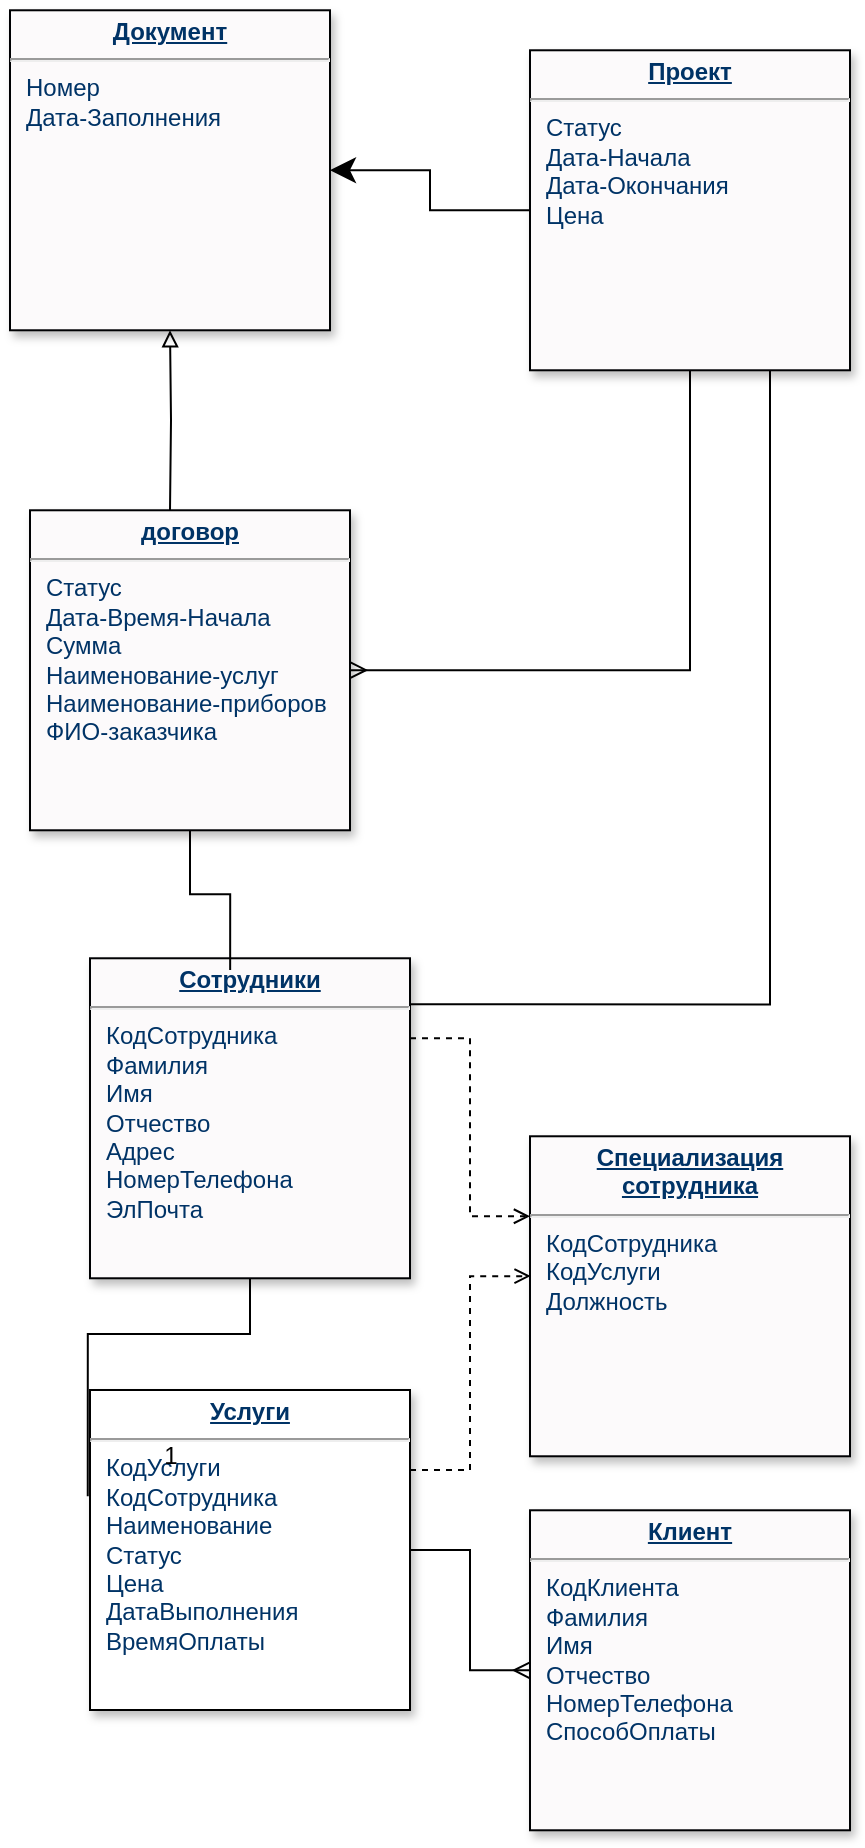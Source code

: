 <mxfile version="12.3.9" type="github" pages="1"><diagram name="Page-1" id="efa7a0a1-bf9b-a30e-e6df-94a7791c09e9"><mxGraphModel dx="1024" dy="494" grid="1" gridSize="10" guides="1" tooltips="1" connect="1" arrows="1" fold="1" page="1" pageScale="1" pageWidth="826" pageHeight="1169" background="#ffffff" math="0" shadow="0"><root><mxCell id="0"/><mxCell id="1" parent="0"/><mxCell id="QXTX5LPbQ-DgdUhI-dT8-139" style="edgeStyle=orthogonalEdgeStyle;rounded=0;orthogonalLoop=1;jettySize=auto;html=1;exitX=1;exitY=0.25;exitDx=0;exitDy=0;entryX=0.002;entryY=0.437;entryDx=0;entryDy=0;entryPerimeter=0;dashed=1;endArrow=open;endFill=0;" parent="1" source="21" target="QXTX5LPbQ-DgdUhI-dT8-136" edge="1"><mxGeometry relative="1" as="geometry"/></mxCell><mxCell id="QXTX5LPbQ-DgdUhI-dT8-171" style="edgeStyle=orthogonalEdgeStyle;rounded=0;orthogonalLoop=1;jettySize=auto;html=1;exitX=1;exitY=0.5;exitDx=0;exitDy=0;entryX=0;entryY=0.5;entryDx=0;entryDy=0;startArrow=none;startFill=0;endArrow=ERmany;endFill=0;targetPerimeterSpacing=0;" parent="1" source="21" target="QXTX5LPbQ-DgdUhI-dT8-170" edge="1"><mxGeometry relative="1" as="geometry"/></mxCell><mxCell id="21" value="&lt;p style=&quot;margin: 0px ; margin-top: 4px ; text-align: center ; text-decoration: underline&quot;&gt;&lt;b&gt;Услуги&lt;/b&gt;&lt;/p&gt;&lt;hr&gt;&lt;p style=&quot;margin: 0px ; margin-left: 8px&quot;&gt;КодУслуги&lt;/p&gt;&lt;p style=&quot;margin: 0px ; margin-left: 8px&quot;&gt;КодСотрудника&lt;br&gt;Наименование&lt;br&gt;Статус&lt;/p&gt;&lt;p style=&quot;margin: 0px ; margin-left: 8px&quot;&gt;Цена&lt;br&gt;ДатаВыполнения&lt;/p&gt;&lt;p style=&quot;margin: 0px ; margin-left: 8px&quot;&gt;ВремяОплаты&lt;/p&gt;" style="verticalAlign=top;align=left;overflow=fill;fontSize=12;fontFamily=Helvetica;html=1;strokeColor=#000000;shadow=1;fillColor=#FFFFFF;fontColor=#003366" parent="1" vertex="1"><mxGeometry x="60" y="720.0" width="160" height="160" as="geometry"/></mxCell><mxCell id="QXTX5LPbQ-DgdUhI-dT8-160" style="edgeStyle=orthogonalEdgeStyle;rounded=0;orthogonalLoop=1;jettySize=auto;html=1;entryX=0;entryY=0.25;entryDx=0;entryDy=0;startArrow=none;startFill=0;endArrow=open;endFill=0;targetPerimeterSpacing=0;dashed=1;exitX=1;exitY=0.25;exitDx=0;exitDy=0;" parent="1" source="25" target="QXTX5LPbQ-DgdUhI-dT8-136" edge="1"><mxGeometry relative="1" as="geometry"><mxPoint x="484" y="550" as="sourcePoint"/></mxGeometry></mxCell><mxCell id="QXTX5LPbQ-DgdUhI-dT8-165" style="edgeStyle=orthogonalEdgeStyle;rounded=0;orthogonalLoop=1;jettySize=auto;html=1;exitX=0.5;exitY=1;exitDx=0;exitDy=0;entryX=-0.007;entryY=0.332;entryDx=0;entryDy=0;entryPerimeter=0;startArrow=none;startFill=0;endArrow=none;endFill=0;targetPerimeterSpacing=0;" parent="1" source="25" target="21" edge="1"><mxGeometry relative="1" as="geometry"/></mxCell><mxCell id="25" value="&lt;p style=&quot;margin: 0px ; margin-top: 4px ; text-align: center ; text-decoration: underline&quot;&gt;&lt;strong&gt;Сотрудники&lt;/strong&gt;&lt;/p&gt;&lt;hr&gt;&lt;p style=&quot;margin: 0px ; margin-left: 8px&quot;&gt;КодСотрудника&lt;/p&gt;&lt;p style=&quot;margin: 0px ; margin-left: 8px&quot;&gt;Фамилия&lt;/p&gt;&lt;p style=&quot;margin: 0px ; margin-left: 8px&quot;&gt;Имя&lt;br&gt;Отчество&lt;/p&gt;&lt;p style=&quot;margin: 0px ; margin-left: 8px&quot;&gt;Адрес&lt;/p&gt;&lt;p style=&quot;margin: 0px ; margin-left: 8px&quot;&gt;НомерТелефона&lt;/p&gt;&lt;p style=&quot;margin: 0px ; margin-left: 8px&quot;&gt;ЭлПочта&lt;/p&gt;" style="verticalAlign=top;align=left;overflow=fill;fontSize=12;fontFamily=Helvetica;html=1;strokeColor=#000103;shadow=1;fillColor=#FCFAFB;fontColor=#003366" parent="1" vertex="1"><mxGeometry x="60.0" y="504.14" width="160" height="160" as="geometry"/></mxCell><mxCell id="QXTX5LPbQ-DgdUhI-dT8-136" value="&lt;p style=&quot;margin: 0px ; margin-top: 4px ; text-align: center ; text-decoration: underline&quot;&gt;&lt;strong&gt;Специализация &lt;br&gt;сотрудника&lt;/strong&gt;&lt;/p&gt;&lt;hr&gt;&lt;p style=&quot;margin: 0px ; margin-left: 8px&quot;&gt;КодСотрудника&lt;/p&gt;&lt;p style=&quot;margin: 0px ; margin-left: 8px&quot;&gt;КодУслуги&lt;/p&gt;&lt;p style=&quot;margin: 0px ; margin-left: 8px&quot;&gt;Должность&lt;/p&gt;" style="verticalAlign=top;align=left;overflow=fill;fontSize=12;fontFamily=Helvetica;html=1;strokeColor=#000103;shadow=1;fillColor=#FCFAFB;fontColor=#003366" parent="1" vertex="1"><mxGeometry x="280.0" y="593.14" width="160" height="160" as="geometry"/></mxCell><mxCell id="QXTX5LPbQ-DgdUhI-dT8-140" value="&lt;p style=&quot;margin: 0px ; margin-top: 4px ; text-align: center ; text-decoration: underline&quot;&gt;&lt;b&gt;Документ&lt;/b&gt;&lt;/p&gt;&lt;hr&gt;&lt;p style=&quot;margin: 0px ; margin-left: 8px&quot;&gt;Номер&lt;/p&gt;&lt;p style=&quot;margin: 0px ; margin-left: 8px&quot;&gt;Дата-Заполнения&lt;/p&gt;" style="verticalAlign=top;align=left;overflow=fill;fontSize=12;fontFamily=Helvetica;html=1;strokeColor=#000103;shadow=1;fillColor=#FCFAFB;fontColor=#003366" parent="1" vertex="1"><mxGeometry x="20.0" y="30.14" width="160" height="160" as="geometry"/></mxCell><mxCell id="QXTX5LPbQ-DgdUhI-dT8-146" style="edgeStyle=orthogonalEdgeStyle;rounded=0;orthogonalLoop=1;jettySize=auto;html=1;entryX=0.5;entryY=1;entryDx=0;entryDy=0;endArrow=block;endFill=0;targetPerimeterSpacing=0;" parent="1" target="QXTX5LPbQ-DgdUhI-dT8-140" edge="1"><mxGeometry relative="1" as="geometry"><mxPoint x="100" y="280" as="sourcePoint"/></mxGeometry></mxCell><mxCell id="QXTX5LPbQ-DgdUhI-dT8-154" style="rounded=0;orthogonalLoop=1;jettySize=auto;html=1;entryX=0.5;entryY=1;entryDx=0;entryDy=0;startArrow=ERmany;startFill=0;endArrow=none;endFill=0;targetPerimeterSpacing=0;edgeStyle=orthogonalEdgeStyle;" parent="1" source="QXTX5LPbQ-DgdUhI-dT8-141" target="QXTX5LPbQ-DgdUhI-dT8-142" edge="1"><mxGeometry relative="1" as="geometry"/></mxCell><mxCell id="QXTX5LPbQ-DgdUhI-dT8-162" style="edgeStyle=orthogonalEdgeStyle;rounded=0;orthogonalLoop=1;jettySize=auto;html=1;exitX=0.5;exitY=1;exitDx=0;exitDy=0;startArrow=none;startFill=0;endArrow=none;endFill=0;targetPerimeterSpacing=0;entryX=0.438;entryY=0.037;entryDx=0;entryDy=0;entryPerimeter=0;" parent="1" source="QXTX5LPbQ-DgdUhI-dT8-141" target="25" edge="1"><mxGeometry relative="1" as="geometry"><mxPoint x="130" y="500" as="targetPoint"/></mxGeometry></mxCell><mxCell id="QXTX5LPbQ-DgdUhI-dT8-141" value="&lt;p style=&quot;margin: 0px ; margin-top: 4px ; text-align: center ; text-decoration: underline&quot;&gt;&lt;b&gt;договор&lt;/b&gt;&lt;/p&gt;&lt;hr&gt;&lt;p style=&quot;margin: 0px ; margin-left: 8px&quot;&gt;Статус&lt;/p&gt;&lt;p style=&quot;margin: 0px ; margin-left: 8px&quot;&gt;Дата-Время-Начала&lt;/p&gt;&lt;p style=&quot;margin: 0px ; margin-left: 8px&quot;&gt;Сумма&lt;br&gt;Наименование-услуг&lt;/p&gt;&lt;p style=&quot;margin: 0px ; margin-left: 8px&quot;&gt;Наименование-приборов&lt;/p&gt;&lt;p style=&quot;margin: 0px ; margin-left: 8px&quot;&gt;ФИО-заказчика&lt;/p&gt;" style="verticalAlign=top;align=left;overflow=fill;fontSize=12;fontFamily=Helvetica;html=1;strokeColor=#000103;shadow=1;fillColor=#FCFAFB;fontColor=#003366" parent="1" vertex="1"><mxGeometry x="30.0" y="280.14" width="160" height="160" as="geometry"/></mxCell><mxCell id="QXTX5LPbQ-DgdUhI-dT8-163" style="edgeStyle=orthogonalEdgeStyle;rounded=0;orthogonalLoop=1;jettySize=auto;html=1;exitX=0.75;exitY=1;exitDx=0;exitDy=0;entryX=1.001;entryY=0.144;entryDx=0;entryDy=0;startArrow=none;startFill=0;endArrow=none;endFill=0;targetPerimeterSpacing=0;entryPerimeter=0;" parent="1" source="QXTX5LPbQ-DgdUhI-dT8-142" target="25" edge="1"><mxGeometry relative="1" as="geometry"/></mxCell><mxCell id="KX5wPu3dpZrHxy6R1VwB-25" style="edgeStyle=orthogonalEdgeStyle;rounded=0;orthogonalLoop=1;jettySize=auto;html=1;endSize=10;" edge="1" parent="1" source="QXTX5LPbQ-DgdUhI-dT8-142" target="QXTX5LPbQ-DgdUhI-dT8-140"><mxGeometry relative="1" as="geometry"><mxPoint x="190" y="130.14" as="targetPoint"/></mxGeometry></mxCell><mxCell id="QXTX5LPbQ-DgdUhI-dT8-142" value="&lt;p style=&quot;margin: 0px ; margin-top: 4px ; text-align: center ; text-decoration: underline&quot;&gt;&lt;b&gt;Проект&lt;/b&gt;&lt;/p&gt;&lt;hr&gt;&lt;p style=&quot;margin: 0px ; margin-left: 8px&quot;&gt;Статус&lt;/p&gt;&lt;p style=&quot;margin: 0px ; margin-left: 8px&quot;&gt;Дата-Начала&lt;/p&gt;&lt;p style=&quot;margin: 0px ; margin-left: 8px&quot;&gt;Дата-Окончания&lt;br&gt;Цена&lt;/p&gt;" style="verticalAlign=top;align=left;overflow=fill;fontSize=12;fontFamily=Helvetica;html=1;strokeColor=#000103;shadow=1;fillColor=#FCFAFB;fontColor=#003366" parent="1" vertex="1"><mxGeometry x="280.0" y="50.14" width="160" height="160" as="geometry"/></mxCell><mxCell id="QXTX5LPbQ-DgdUhI-dT8-169" value="1" style="text;html=1;align=center;verticalAlign=middle;resizable=0;points=[];;autosize=1;" parent="1" vertex="1"><mxGeometry x="90" y="743" width="20" height="20" as="geometry"/></mxCell><mxCell id="QXTX5LPbQ-DgdUhI-dT8-170" value="&lt;p style=&quot;margin: 0px ; margin-top: 4px ; text-align: center ; text-decoration: underline&quot;&gt;&lt;b&gt;Клиент&lt;/b&gt;&lt;/p&gt;&lt;hr&gt;&lt;p style=&quot;margin: 0px ; margin-left: 8px&quot;&gt;КодКлиента&lt;/p&gt;&lt;p style=&quot;margin: 0px ; margin-left: 8px&quot;&gt;Фамилия&lt;/p&gt;&lt;p style=&quot;margin: 0px ; margin-left: 8px&quot;&gt;Имя&lt;br&gt;Отчество&lt;/p&gt;&lt;p style=&quot;margin: 0px ; margin-left: 8px&quot;&gt;НомерТелефона&lt;/p&gt;&lt;p style=&quot;margin: 0px ; margin-left: 8px&quot;&gt;СпособОплаты&lt;/p&gt;" style="verticalAlign=top;align=left;overflow=fill;fontSize=12;fontFamily=Helvetica;html=1;strokeColor=#000103;shadow=1;fillColor=#FCFAFB;fontColor=#003366" parent="1" vertex="1"><mxGeometry x="280.0" y="780.14" width="160" height="160" as="geometry"/></mxCell></root></mxGraphModel></diagram></mxfile>
